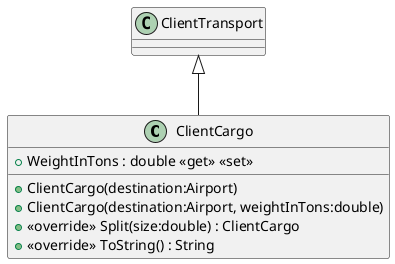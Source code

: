 @startuml
class ClientCargo {
    + WeightInTons : double <<get>> <<set>>
    + ClientCargo(destination:Airport)
    + ClientCargo(destination:Airport, weightInTons:double)
    + <<override>> Split(size:double) : ClientCargo
    + <<override>> ToString() : String
}
ClientTransport <|-- ClientCargo
@enduml
